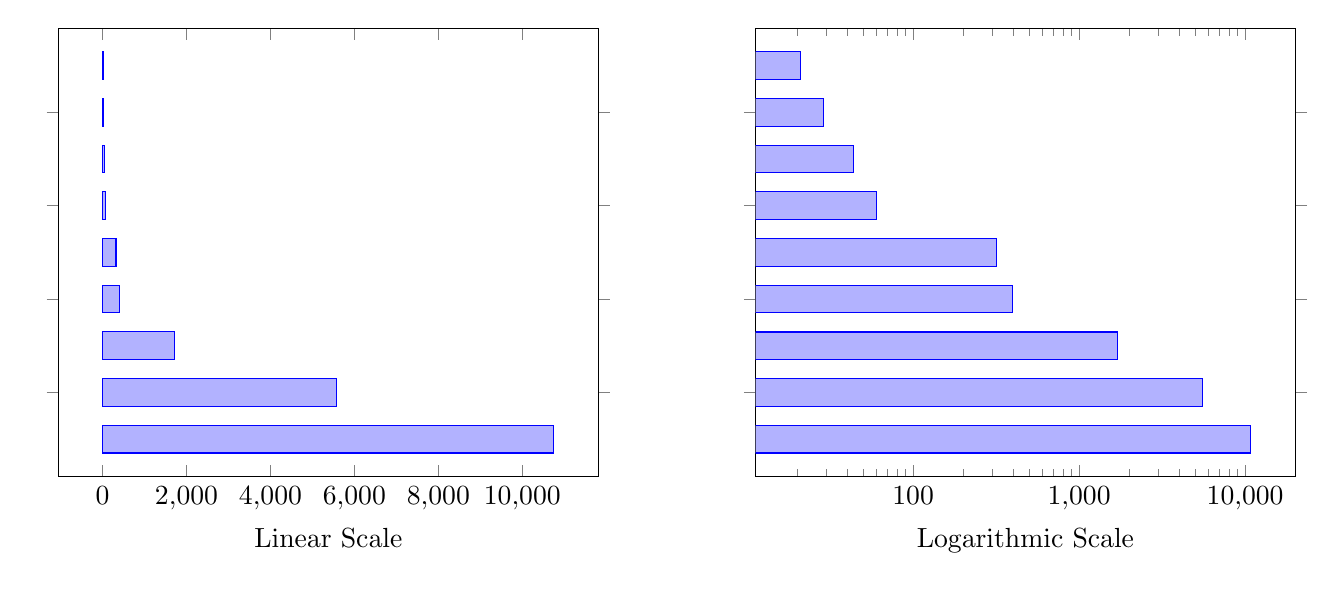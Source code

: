 \begin{tikzpicture}

    \begin{axis}[
        name=plot1,
        xbar,
        scaled ticks=false,
        xlabel=Linear Scale,
        yticklabel=\empty,
    ]
        \addplot coordinates {
            (10736,1)
            (5564,2)
            (1711,3)
            (398,4)
            (319,5)
            (60,6)
            (44,7)
            (29,8)
            (21,9)
        };
    \end{axis}
    
    \begin{axis}[
        name=plot2,
       at={($(plot1.east)+(2cm,0)$)},
    	anchor=west,
        xbar,
        xmode=log,
        log ticks with fixed point,
        xlabel=Logarithmic Scale,
        yticklabel=\empty,
    ]
       \addplot coordinates {
            (10736,1)
            (5564,2)
            (1711,3)
            (398,4)
            (319,5)
            (60,6)
            (44,7)
            (29,8)
            (21,9)
        };
    \end{axis}
    
\end{tikzpicture}